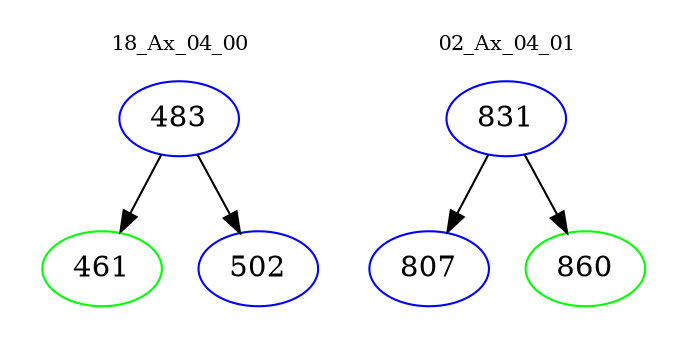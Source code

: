 digraph{
subgraph cluster_0 {
color = white
label = "18_Ax_04_00";
fontsize=10;
T0_483 [label="483", color="blue"]
T0_483 -> T0_461 [color="black"]
T0_461 [label="461", color="green"]
T0_483 -> T0_502 [color="black"]
T0_502 [label="502", color="blue"]
}
subgraph cluster_1 {
color = white
label = "02_Ax_04_01";
fontsize=10;
T1_831 [label="831", color="blue"]
T1_831 -> T1_807 [color="black"]
T1_807 [label="807", color="blue"]
T1_831 -> T1_860 [color="black"]
T1_860 [label="860", color="green"]
}
}
